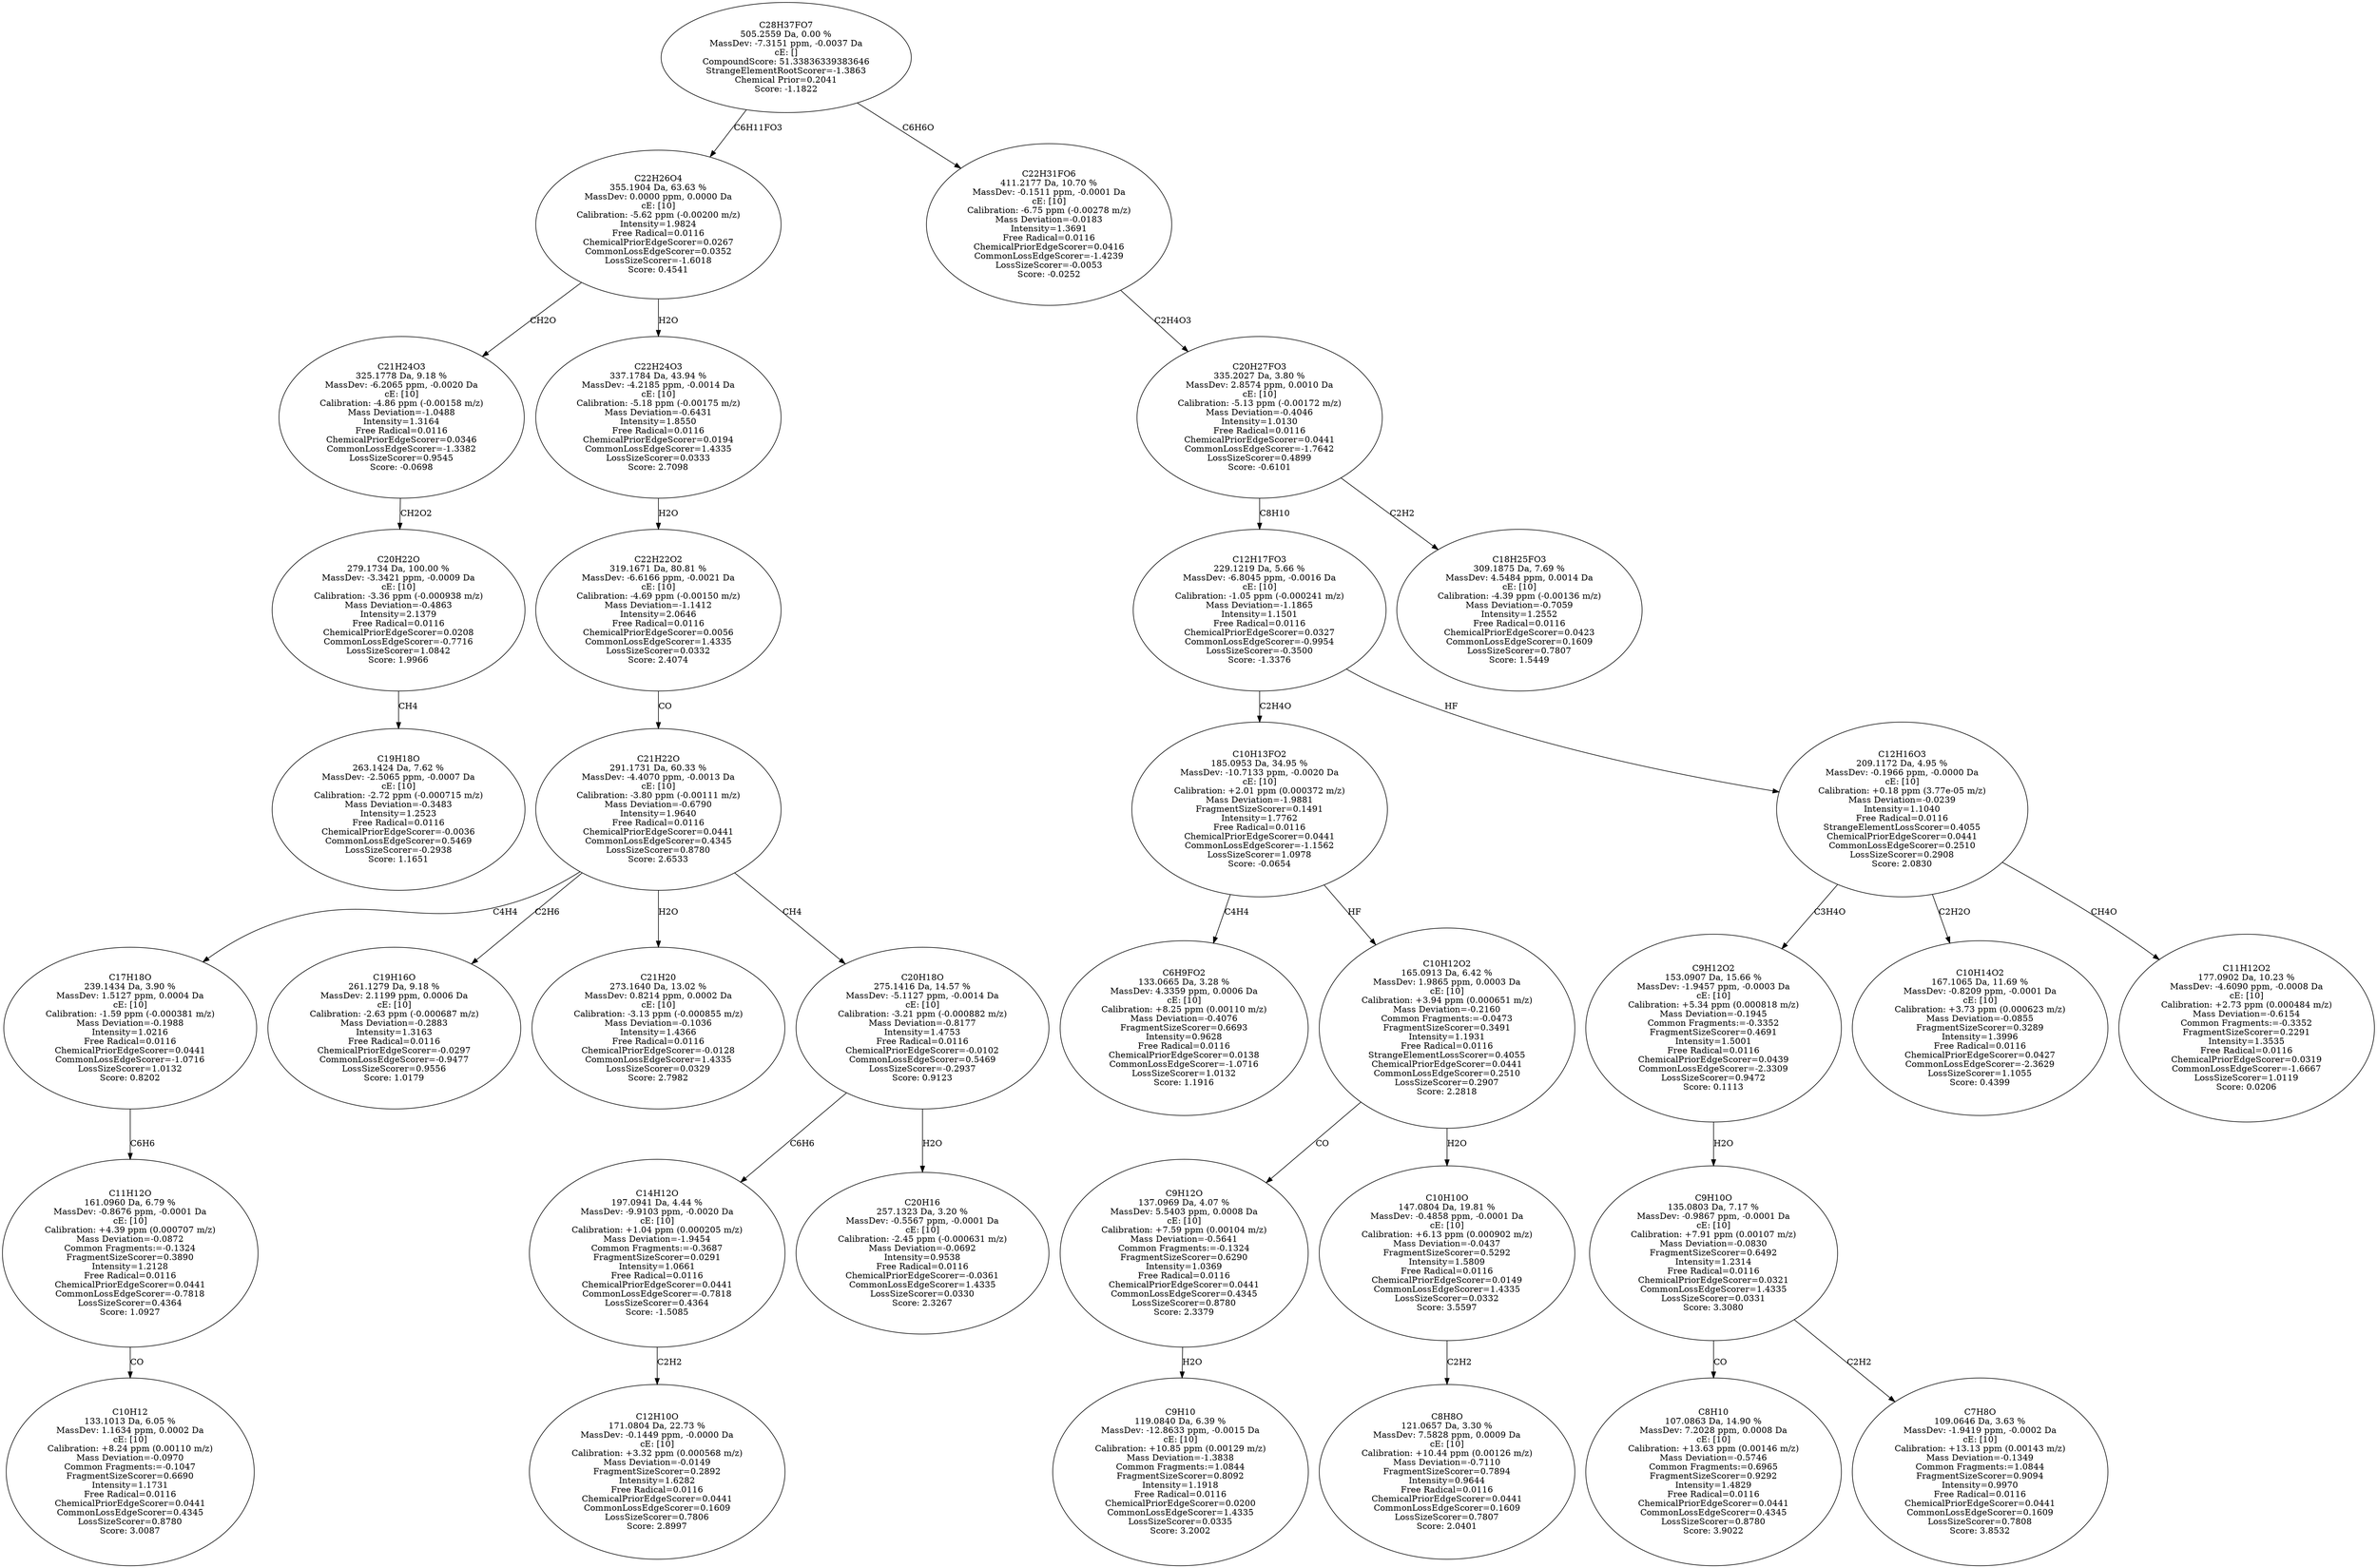 strict digraph {
v1 [label="C19H18O\n263.1424 Da, 7.62 %\nMassDev: -2.5065 ppm, -0.0007 Da\ncE: [10]\nCalibration: -2.72 ppm (-0.000715 m/z)\nMass Deviation=-0.3483\nIntensity=1.2523\nFree Radical=0.0116\nChemicalPriorEdgeScorer=-0.0036\nCommonLossEdgeScorer=0.5469\nLossSizeScorer=-0.2938\nScore: 1.1651"];
v2 [label="C20H22O\n279.1734 Da, 100.00 %\nMassDev: -3.3421 ppm, -0.0009 Da\ncE: [10]\nCalibration: -3.36 ppm (-0.000938 m/z)\nMass Deviation=-0.4863\nIntensity=2.1379\nFree Radical=0.0116\nChemicalPriorEdgeScorer=0.0208\nCommonLossEdgeScorer=-0.7716\nLossSizeScorer=1.0842\nScore: 1.9966"];
v3 [label="C21H24O3\n325.1778 Da, 9.18 %\nMassDev: -6.2065 ppm, -0.0020 Da\ncE: [10]\nCalibration: -4.86 ppm (-0.00158 m/z)\nMass Deviation=-1.0488\nIntensity=1.3164\nFree Radical=0.0116\nChemicalPriorEdgeScorer=0.0346\nCommonLossEdgeScorer=-1.3382\nLossSizeScorer=0.9545\nScore: -0.0698"];
v4 [label="C10H12\n133.1013 Da, 6.05 %\nMassDev: 1.1634 ppm, 0.0002 Da\ncE: [10]\nCalibration: +8.24 ppm (0.00110 m/z)\nMass Deviation=-0.0970\nCommon Fragments:=-0.1047\nFragmentSizeScorer=0.6690\nIntensity=1.1731\nFree Radical=0.0116\nChemicalPriorEdgeScorer=0.0441\nCommonLossEdgeScorer=0.4345\nLossSizeScorer=0.8780\nScore: 3.0087"];
v5 [label="C11H12O\n161.0960 Da, 6.79 %\nMassDev: -0.8676 ppm, -0.0001 Da\ncE: [10]\nCalibration: +4.39 ppm (0.000707 m/z)\nMass Deviation=-0.0872\nCommon Fragments:=-0.1324\nFragmentSizeScorer=0.3890\nIntensity=1.2128\nFree Radical=0.0116\nChemicalPriorEdgeScorer=0.0441\nCommonLossEdgeScorer=-0.7818\nLossSizeScorer=0.4364\nScore: 1.0927"];
v6 [label="C17H18O\n239.1434 Da, 3.90 %\nMassDev: 1.5127 ppm, 0.0004 Da\ncE: [10]\nCalibration: -1.59 ppm (-0.000381 m/z)\nMass Deviation=-0.1988\nIntensity=1.0216\nFree Radical=0.0116\nChemicalPriorEdgeScorer=0.0441\nCommonLossEdgeScorer=-1.0716\nLossSizeScorer=1.0132\nScore: 0.8202"];
v7 [label="C19H16O\n261.1279 Da, 9.18 %\nMassDev: 2.1199 ppm, 0.0006 Da\ncE: [10]\nCalibration: -2.63 ppm (-0.000687 m/z)\nMass Deviation=-0.2883\nIntensity=1.3163\nFree Radical=0.0116\nChemicalPriorEdgeScorer=-0.0297\nCommonLossEdgeScorer=-0.9477\nLossSizeScorer=0.9556\nScore: 1.0179"];
v8 [label="C21H20\n273.1640 Da, 13.02 %\nMassDev: 0.8214 ppm, 0.0002 Da\ncE: [10]\nCalibration: -3.13 ppm (-0.000855 m/z)\nMass Deviation=-0.1036\nIntensity=1.4366\nFree Radical=0.0116\nChemicalPriorEdgeScorer=-0.0128\nCommonLossEdgeScorer=1.4335\nLossSizeScorer=0.0329\nScore: 2.7982"];
v9 [label="C12H10O\n171.0804 Da, 22.73 %\nMassDev: -0.1449 ppm, -0.0000 Da\ncE: [10]\nCalibration: +3.32 ppm (0.000568 m/z)\nMass Deviation=-0.0149\nFragmentSizeScorer=0.2892\nIntensity=1.6282\nFree Radical=0.0116\nChemicalPriorEdgeScorer=0.0441\nCommonLossEdgeScorer=0.1609\nLossSizeScorer=0.7806\nScore: 2.8997"];
v10 [label="C14H12O\n197.0941 Da, 4.44 %\nMassDev: -9.9103 ppm, -0.0020 Da\ncE: [10]\nCalibration: +1.04 ppm (0.000205 m/z)\nMass Deviation=-1.9454\nCommon Fragments:=-0.3687\nFragmentSizeScorer=0.0291\nIntensity=1.0661\nFree Radical=0.0116\nChemicalPriorEdgeScorer=0.0441\nCommonLossEdgeScorer=-0.7818\nLossSizeScorer=0.4364\nScore: -1.5085"];
v11 [label="C20H16\n257.1323 Da, 3.20 %\nMassDev: -0.5567 ppm, -0.0001 Da\ncE: [10]\nCalibration: -2.45 ppm (-0.000631 m/z)\nMass Deviation=-0.0692\nIntensity=0.9538\nFree Radical=0.0116\nChemicalPriorEdgeScorer=-0.0361\nCommonLossEdgeScorer=1.4335\nLossSizeScorer=0.0330\nScore: 2.3267"];
v12 [label="C20H18O\n275.1416 Da, 14.57 %\nMassDev: -5.1127 ppm, -0.0014 Da\ncE: [10]\nCalibration: -3.21 ppm (-0.000882 m/z)\nMass Deviation=-0.8177\nIntensity=1.4753\nFree Radical=0.0116\nChemicalPriorEdgeScorer=-0.0102\nCommonLossEdgeScorer=0.5469\nLossSizeScorer=-0.2937\nScore: 0.9123"];
v13 [label="C21H22O\n291.1731 Da, 60.33 %\nMassDev: -4.4070 ppm, -0.0013 Da\ncE: [10]\nCalibration: -3.80 ppm (-0.00111 m/z)\nMass Deviation=-0.6790\nIntensity=1.9640\nFree Radical=0.0116\nChemicalPriorEdgeScorer=0.0441\nCommonLossEdgeScorer=0.4345\nLossSizeScorer=0.8780\nScore: 2.6533"];
v14 [label="C22H22O2\n319.1671 Da, 80.81 %\nMassDev: -6.6166 ppm, -0.0021 Da\ncE: [10]\nCalibration: -4.69 ppm (-0.00150 m/z)\nMass Deviation=-1.1412\nIntensity=2.0646\nFree Radical=0.0116\nChemicalPriorEdgeScorer=0.0056\nCommonLossEdgeScorer=1.4335\nLossSizeScorer=0.0332\nScore: 2.4074"];
v15 [label="C22H24O3\n337.1784 Da, 43.94 %\nMassDev: -4.2185 ppm, -0.0014 Da\ncE: [10]\nCalibration: -5.18 ppm (-0.00175 m/z)\nMass Deviation=-0.6431\nIntensity=1.8550\nFree Radical=0.0116\nChemicalPriorEdgeScorer=0.0194\nCommonLossEdgeScorer=1.4335\nLossSizeScorer=0.0333\nScore: 2.7098"];
v16 [label="C22H26O4\n355.1904 Da, 63.63 %\nMassDev: 0.0000 ppm, 0.0000 Da\ncE: [10]\nCalibration: -5.62 ppm (-0.00200 m/z)\nIntensity=1.9824\nFree Radical=0.0116\nChemicalPriorEdgeScorer=0.0267\nCommonLossEdgeScorer=0.0352\nLossSizeScorer=-1.6018\nScore: 0.4541"];
v17 [label="C6H9FO2\n133.0665 Da, 3.28 %\nMassDev: 4.3359 ppm, 0.0006 Da\ncE: [10]\nCalibration: +8.25 ppm (0.00110 m/z)\nMass Deviation=-0.4076\nFragmentSizeScorer=0.6693\nIntensity=0.9628\nFree Radical=0.0116\nChemicalPriorEdgeScorer=0.0138\nCommonLossEdgeScorer=-1.0716\nLossSizeScorer=1.0132\nScore: 1.1916"];
v18 [label="C9H10\n119.0840 Da, 6.39 %\nMassDev: -12.8633 ppm, -0.0015 Da\ncE: [10]\nCalibration: +10.85 ppm (0.00129 m/z)\nMass Deviation=-1.3838\nCommon Fragments:=1.0844\nFragmentSizeScorer=0.8092\nIntensity=1.1918\nFree Radical=0.0116\nChemicalPriorEdgeScorer=0.0200\nCommonLossEdgeScorer=1.4335\nLossSizeScorer=0.0335\nScore: 3.2002"];
v19 [label="C9H12O\n137.0969 Da, 4.07 %\nMassDev: 5.5403 ppm, 0.0008 Da\ncE: [10]\nCalibration: +7.59 ppm (0.00104 m/z)\nMass Deviation=-0.5641\nCommon Fragments:=-0.1324\nFragmentSizeScorer=0.6290\nIntensity=1.0369\nFree Radical=0.0116\nChemicalPriorEdgeScorer=0.0441\nCommonLossEdgeScorer=0.4345\nLossSizeScorer=0.8780\nScore: 2.3379"];
v20 [label="C8H8O\n121.0657 Da, 3.30 %\nMassDev: 7.5828 ppm, 0.0009 Da\ncE: [10]\nCalibration: +10.44 ppm (0.00126 m/z)\nMass Deviation=-0.7110\nFragmentSizeScorer=0.7894\nIntensity=0.9644\nFree Radical=0.0116\nChemicalPriorEdgeScorer=0.0441\nCommonLossEdgeScorer=0.1609\nLossSizeScorer=0.7807\nScore: 2.0401"];
v21 [label="C10H10O\n147.0804 Da, 19.81 %\nMassDev: -0.4858 ppm, -0.0001 Da\ncE: [10]\nCalibration: +6.13 ppm (0.000902 m/z)\nMass Deviation=-0.0437\nFragmentSizeScorer=0.5292\nIntensity=1.5809\nFree Radical=0.0116\nChemicalPriorEdgeScorer=0.0149\nCommonLossEdgeScorer=1.4335\nLossSizeScorer=0.0332\nScore: 3.5597"];
v22 [label="C10H12O2\n165.0913 Da, 6.42 %\nMassDev: 1.9865 ppm, 0.0003 Da\ncE: [10]\nCalibration: +3.94 ppm (0.000651 m/z)\nMass Deviation=-0.2160\nCommon Fragments:=-0.0473\nFragmentSizeScorer=0.3491\nIntensity=1.1931\nFree Radical=0.0116\nStrangeElementLossScorer=0.4055\nChemicalPriorEdgeScorer=0.0441\nCommonLossEdgeScorer=0.2510\nLossSizeScorer=0.2907\nScore: 2.2818"];
v23 [label="C10H13FO2\n185.0953 Da, 34.95 %\nMassDev: -10.7133 ppm, -0.0020 Da\ncE: [10]\nCalibration: +2.01 ppm (0.000372 m/z)\nMass Deviation=-1.9881\nFragmentSizeScorer=0.1491\nIntensity=1.7762\nFree Radical=0.0116\nChemicalPriorEdgeScorer=0.0441\nCommonLossEdgeScorer=-1.1562\nLossSizeScorer=1.0978\nScore: -0.0654"];
v24 [label="C8H10\n107.0863 Da, 14.90 %\nMassDev: 7.2028 ppm, 0.0008 Da\ncE: [10]\nCalibration: +13.63 ppm (0.00146 m/z)\nMass Deviation=-0.5746\nCommon Fragments:=0.6965\nFragmentSizeScorer=0.9292\nIntensity=1.4829\nFree Radical=0.0116\nChemicalPriorEdgeScorer=0.0441\nCommonLossEdgeScorer=0.4345\nLossSizeScorer=0.8780\nScore: 3.9022"];
v25 [label="C7H8O\n109.0646 Da, 3.63 %\nMassDev: -1.9419 ppm, -0.0002 Da\ncE: [10]\nCalibration: +13.13 ppm (0.00143 m/z)\nMass Deviation=-0.1349\nCommon Fragments:=1.0844\nFragmentSizeScorer=0.9094\nIntensity=0.9970\nFree Radical=0.0116\nChemicalPriorEdgeScorer=0.0441\nCommonLossEdgeScorer=0.1609\nLossSizeScorer=0.7808\nScore: 3.8532"];
v26 [label="C9H10O\n135.0803 Da, 7.17 %\nMassDev: -0.9867 ppm, -0.0001 Da\ncE: [10]\nCalibration: +7.91 ppm (0.00107 m/z)\nMass Deviation=-0.0830\nFragmentSizeScorer=0.6492\nIntensity=1.2314\nFree Radical=0.0116\nChemicalPriorEdgeScorer=0.0321\nCommonLossEdgeScorer=1.4335\nLossSizeScorer=0.0331\nScore: 3.3080"];
v27 [label="C9H12O2\n153.0907 Da, 15.66 %\nMassDev: -1.9457 ppm, -0.0003 Da\ncE: [10]\nCalibration: +5.34 ppm (0.000818 m/z)\nMass Deviation=-0.1945\nCommon Fragments:=-0.3352\nFragmentSizeScorer=0.4691\nIntensity=1.5001\nFree Radical=0.0116\nChemicalPriorEdgeScorer=0.0439\nCommonLossEdgeScorer=-2.3309\nLossSizeScorer=0.9472\nScore: 0.1113"];
v28 [label="C10H14O2\n167.1065 Da, 11.69 %\nMassDev: -0.8209 ppm, -0.0001 Da\ncE: [10]\nCalibration: +3.73 ppm (0.000623 m/z)\nMass Deviation=-0.0855\nFragmentSizeScorer=0.3289\nIntensity=1.3996\nFree Radical=0.0116\nChemicalPriorEdgeScorer=0.0427\nCommonLossEdgeScorer=-2.3629\nLossSizeScorer=1.1055\nScore: 0.4399"];
v29 [label="C11H12O2\n177.0902 Da, 10.23 %\nMassDev: -4.6090 ppm, -0.0008 Da\ncE: [10]\nCalibration: +2.73 ppm (0.000484 m/z)\nMass Deviation=-0.6154\nCommon Fragments:=-0.3352\nFragmentSizeScorer=0.2291\nIntensity=1.3535\nFree Radical=0.0116\nChemicalPriorEdgeScorer=0.0319\nCommonLossEdgeScorer=-1.6667\nLossSizeScorer=1.0119\nScore: 0.0206"];
v30 [label="C12H16O3\n209.1172 Da, 4.95 %\nMassDev: -0.1966 ppm, -0.0000 Da\ncE: [10]\nCalibration: +0.18 ppm (3.77e-05 m/z)\nMass Deviation=-0.0239\nIntensity=1.1040\nFree Radical=0.0116\nStrangeElementLossScorer=0.4055\nChemicalPriorEdgeScorer=0.0441\nCommonLossEdgeScorer=0.2510\nLossSizeScorer=0.2908\nScore: 2.0830"];
v31 [label="C12H17FO3\n229.1219 Da, 5.66 %\nMassDev: -6.8045 ppm, -0.0016 Da\ncE: [10]\nCalibration: -1.05 ppm (-0.000241 m/z)\nMass Deviation=-1.1865\nIntensity=1.1501\nFree Radical=0.0116\nChemicalPriorEdgeScorer=0.0327\nCommonLossEdgeScorer=-0.9954\nLossSizeScorer=-0.3500\nScore: -1.3376"];
v32 [label="C18H25FO3\n309.1875 Da, 7.69 %\nMassDev: 4.5484 ppm, 0.0014 Da\ncE: [10]\nCalibration: -4.39 ppm (-0.00136 m/z)\nMass Deviation=-0.7059\nIntensity=1.2552\nFree Radical=0.0116\nChemicalPriorEdgeScorer=0.0423\nCommonLossEdgeScorer=0.1609\nLossSizeScorer=0.7807\nScore: 1.5449"];
v33 [label="C20H27FO3\n335.2027 Da, 3.80 %\nMassDev: 2.8574 ppm, 0.0010 Da\ncE: [10]\nCalibration: -5.13 ppm (-0.00172 m/z)\nMass Deviation=-0.4046\nIntensity=1.0130\nFree Radical=0.0116\nChemicalPriorEdgeScorer=0.0441\nCommonLossEdgeScorer=-1.7642\nLossSizeScorer=0.4899\nScore: -0.6101"];
v34 [label="C22H31FO6\n411.2177 Da, 10.70 %\nMassDev: -0.1511 ppm, -0.0001 Da\ncE: [10]\nCalibration: -6.75 ppm (-0.00278 m/z)\nMass Deviation=-0.0183\nIntensity=1.3691\nFree Radical=0.0116\nChemicalPriorEdgeScorer=0.0416\nCommonLossEdgeScorer=-1.4239\nLossSizeScorer=-0.0053\nScore: -0.0252"];
v35 [label="C28H37FO7\n505.2559 Da, 0.00 %\nMassDev: -7.3151 ppm, -0.0037 Da\ncE: []\nCompoundScore: 51.33836339383646\nStrangeElementRootScorer=-1.3863\nChemical Prior=0.2041\nScore: -1.1822"];
v2 -> v1 [label="CH4"];
v3 -> v2 [label="CH2O2"];
v16 -> v3 [label="CH2O"];
v5 -> v4 [label="CO"];
v6 -> v5 [label="C6H6"];
v13 -> v6 [label="C4H4"];
v13 -> v7 [label="C2H6"];
v13 -> v8 [label="H2O"];
v10 -> v9 [label="C2H2"];
v12 -> v10 [label="C6H6"];
v12 -> v11 [label="H2O"];
v13 -> v12 [label="CH4"];
v14 -> v13 [label="CO"];
v15 -> v14 [label="H2O"];
v16 -> v15 [label="H2O"];
v35 -> v16 [label="C6H11FO3"];
v23 -> v17 [label="C4H4"];
v19 -> v18 [label="H2O"];
v22 -> v19 [label="CO"];
v21 -> v20 [label="C2H2"];
v22 -> v21 [label="H2O"];
v23 -> v22 [label="HF"];
v31 -> v23 [label="C2H4O"];
v26 -> v24 [label="CO"];
v26 -> v25 [label="C2H2"];
v27 -> v26 [label="H2O"];
v30 -> v27 [label="C3H4O"];
v30 -> v28 [label="C2H2O"];
v30 -> v29 [label="CH4O"];
v31 -> v30 [label="HF"];
v33 -> v31 [label="C8H10"];
v33 -> v32 [label="C2H2"];
v34 -> v33 [label="C2H4O3"];
v35 -> v34 [label="C6H6O"];
}